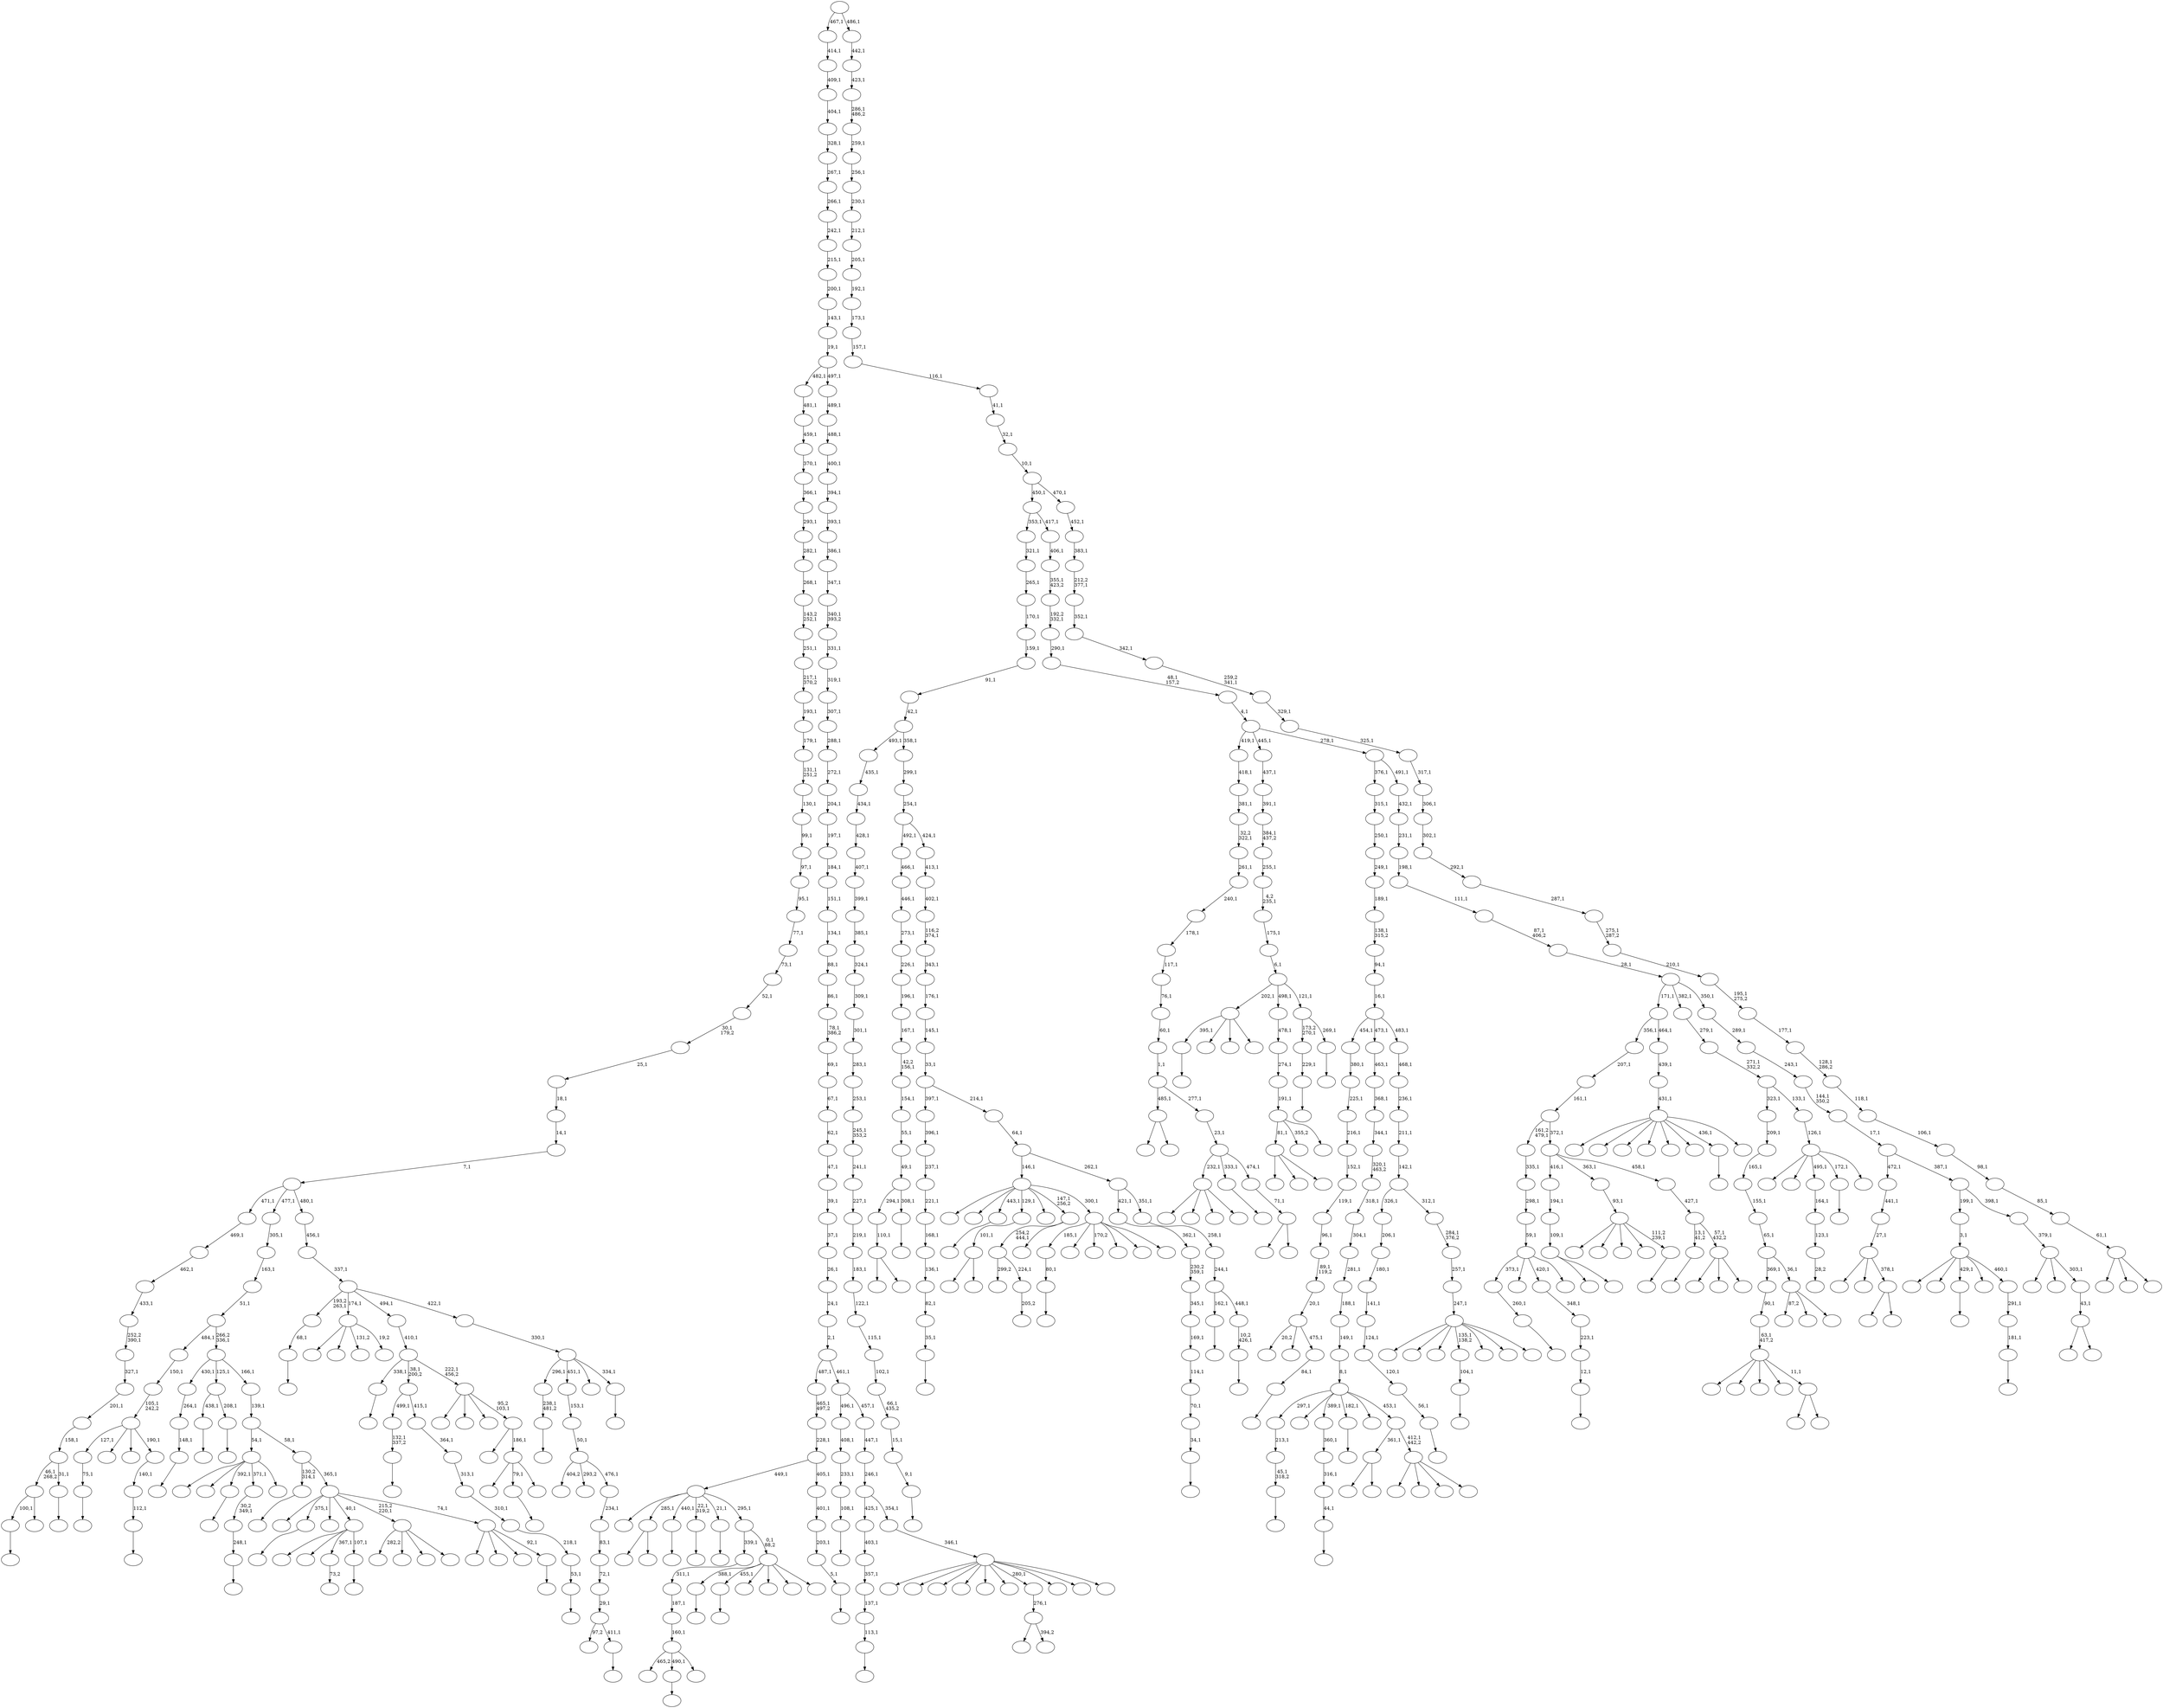 digraph T {
	700 [label=""]
	699 [label=""]
	698 [label=""]
	697 [label=""]
	696 [label=""]
	695 [label=""]
	694 [label=""]
	693 [label=""]
	692 [label=""]
	691 [label=""]
	690 [label=""]
	689 [label=""]
	688 [label=""]
	687 [label=""]
	686 [label=""]
	685 [label=""]
	684 [label=""]
	683 [label=""]
	682 [label=""]
	681 [label=""]
	680 [label=""]
	679 [label=""]
	678 [label=""]
	677 [label=""]
	676 [label=""]
	675 [label=""]
	674 [label=""]
	673 [label=""]
	672 [label=""]
	671 [label=""]
	670 [label=""]
	669 [label=""]
	668 [label=""]
	667 [label=""]
	666 [label=""]
	665 [label=""]
	664 [label=""]
	663 [label=""]
	662 [label=""]
	661 [label=""]
	660 [label=""]
	659 [label=""]
	658 [label=""]
	657 [label=""]
	656 [label=""]
	655 [label=""]
	654 [label=""]
	653 [label=""]
	652 [label=""]
	651 [label=""]
	650 [label=""]
	649 [label=""]
	648 [label=""]
	647 [label=""]
	646 [label=""]
	645 [label=""]
	644 [label=""]
	643 [label=""]
	642 [label=""]
	641 [label=""]
	640 [label=""]
	639 [label=""]
	638 [label=""]
	637 [label=""]
	636 [label=""]
	635 [label=""]
	634 [label=""]
	633 [label=""]
	632 [label=""]
	631 [label=""]
	630 [label=""]
	629 [label=""]
	628 [label=""]
	627 [label=""]
	626 [label=""]
	625 [label=""]
	624 [label=""]
	623 [label=""]
	622 [label=""]
	621 [label=""]
	620 [label=""]
	619 [label=""]
	618 [label=""]
	617 [label=""]
	616 [label=""]
	615 [label=""]
	614 [label=""]
	613 [label=""]
	612 [label=""]
	611 [label=""]
	610 [label=""]
	609 [label=""]
	608 [label=""]
	607 [label=""]
	606 [label=""]
	605 [label=""]
	604 [label=""]
	603 [label=""]
	602 [label=""]
	601 [label=""]
	600 [label=""]
	599 [label=""]
	598 [label=""]
	597 [label=""]
	596 [label=""]
	595 [label=""]
	594 [label=""]
	593 [label=""]
	592 [label=""]
	591 [label=""]
	590 [label=""]
	589 [label=""]
	588 [label=""]
	587 [label=""]
	586 [label=""]
	585 [label=""]
	584 [label=""]
	583 [label=""]
	582 [label=""]
	581 [label=""]
	580 [label=""]
	579 [label=""]
	578 [label=""]
	577 [label=""]
	576 [label=""]
	575 [label=""]
	574 [label=""]
	573 [label=""]
	572 [label=""]
	571 [label=""]
	570 [label=""]
	569 [label=""]
	568 [label=""]
	567 [label=""]
	566 [label=""]
	565 [label=""]
	564 [label=""]
	563 [label=""]
	562 [label=""]
	561 [label=""]
	560 [label=""]
	559 [label=""]
	558 [label=""]
	557 [label=""]
	556 [label=""]
	555 [label=""]
	554 [label=""]
	553 [label=""]
	552 [label=""]
	551 [label=""]
	550 [label=""]
	549 [label=""]
	548 [label=""]
	547 [label=""]
	546 [label=""]
	545 [label=""]
	544 [label=""]
	543 [label=""]
	542 [label=""]
	541 [label=""]
	540 [label=""]
	539 [label=""]
	538 [label=""]
	537 [label=""]
	536 [label=""]
	535 [label=""]
	534 [label=""]
	533 [label=""]
	532 [label=""]
	531 [label=""]
	530 [label=""]
	529 [label=""]
	528 [label=""]
	527 [label=""]
	526 [label=""]
	525 [label=""]
	524 [label=""]
	523 [label=""]
	522 [label=""]
	521 [label=""]
	520 [label=""]
	519 [label=""]
	518 [label=""]
	517 [label=""]
	516 [label=""]
	515 [label=""]
	514 [label=""]
	513 [label=""]
	512 [label=""]
	511 [label=""]
	510 [label=""]
	509 [label=""]
	508 [label=""]
	507 [label=""]
	506 [label=""]
	505 [label=""]
	504 [label=""]
	503 [label=""]
	502 [label=""]
	501 [label=""]
	500 [label=""]
	499 [label=""]
	498 [label=""]
	497 [label=""]
	496 [label=""]
	495 [label=""]
	494 [label=""]
	493 [label=""]
	492 [label=""]
	491 [label=""]
	490 [label=""]
	489 [label=""]
	488 [label=""]
	487 [label=""]
	486 [label=""]
	485 [label=""]
	484 [label=""]
	483 [label=""]
	482 [label=""]
	481 [label=""]
	480 [label=""]
	479 [label=""]
	478 [label=""]
	477 [label=""]
	476 [label=""]
	475 [label=""]
	474 [label=""]
	473 [label=""]
	472 [label=""]
	471 [label=""]
	470 [label=""]
	469 [label=""]
	468 [label=""]
	467 [label=""]
	466 [label=""]
	465 [label=""]
	464 [label=""]
	463 [label=""]
	462 [label=""]
	461 [label=""]
	460 [label=""]
	459 [label=""]
	458 [label=""]
	457 [label=""]
	456 [label=""]
	455 [label=""]
	454 [label=""]
	453 [label=""]
	452 [label=""]
	451 [label=""]
	450 [label=""]
	449 [label=""]
	448 [label=""]
	447 [label=""]
	446 [label=""]
	445 [label=""]
	444 [label=""]
	443 [label=""]
	442 [label=""]
	441 [label=""]
	440 [label=""]
	439 [label=""]
	438 [label=""]
	437 [label=""]
	436 [label=""]
	435 [label=""]
	434 [label=""]
	433 [label=""]
	432 [label=""]
	431 [label=""]
	430 [label=""]
	429 [label=""]
	428 [label=""]
	427 [label=""]
	426 [label=""]
	425 [label=""]
	424 [label=""]
	423 [label=""]
	422 [label=""]
	421 [label=""]
	420 [label=""]
	419 [label=""]
	418 [label=""]
	417 [label=""]
	416 [label=""]
	415 [label=""]
	414 [label=""]
	413 [label=""]
	412 [label=""]
	411 [label=""]
	410 [label=""]
	409 [label=""]
	408 [label=""]
	407 [label=""]
	406 [label=""]
	405 [label=""]
	404 [label=""]
	403 [label=""]
	402 [label=""]
	401 [label=""]
	400 [label=""]
	399 [label=""]
	398 [label=""]
	397 [label=""]
	396 [label=""]
	395 [label=""]
	394 [label=""]
	393 [label=""]
	392 [label=""]
	391 [label=""]
	390 [label=""]
	389 [label=""]
	388 [label=""]
	387 [label=""]
	386 [label=""]
	385 [label=""]
	384 [label=""]
	383 [label=""]
	382 [label=""]
	381 [label=""]
	380 [label=""]
	379 [label=""]
	378 [label=""]
	377 [label=""]
	376 [label=""]
	375 [label=""]
	374 [label=""]
	373 [label=""]
	372 [label=""]
	371 [label=""]
	370 [label=""]
	369 [label=""]
	368 [label=""]
	367 [label=""]
	366 [label=""]
	365 [label=""]
	364 [label=""]
	363 [label=""]
	362 [label=""]
	361 [label=""]
	360 [label=""]
	359 [label=""]
	358 [label=""]
	357 [label=""]
	356 [label=""]
	355 [label=""]
	354 [label=""]
	353 [label=""]
	352 [label=""]
	351 [label=""]
	350 [label=""]
	349 [label=""]
	348 [label=""]
	347 [label=""]
	346 [label=""]
	345 [label=""]
	344 [label=""]
	343 [label=""]
	342 [label=""]
	341 [label=""]
	340 [label=""]
	339 [label=""]
	338 [label=""]
	337 [label=""]
	336 [label=""]
	335 [label=""]
	334 [label=""]
	333 [label=""]
	332 [label=""]
	331 [label=""]
	330 [label=""]
	329 [label=""]
	328 [label=""]
	327 [label=""]
	326 [label=""]
	325 [label=""]
	324 [label=""]
	323 [label=""]
	322 [label=""]
	321 [label=""]
	320 [label=""]
	319 [label=""]
	318 [label=""]
	317 [label=""]
	316 [label=""]
	315 [label=""]
	314 [label=""]
	313 [label=""]
	312 [label=""]
	311 [label=""]
	310 [label=""]
	309 [label=""]
	308 [label=""]
	307 [label=""]
	306 [label=""]
	305 [label=""]
	304 [label=""]
	303 [label=""]
	302 [label=""]
	301 [label=""]
	300 [label=""]
	299 [label=""]
	298 [label=""]
	297 [label=""]
	296 [label=""]
	295 [label=""]
	294 [label=""]
	293 [label=""]
	292 [label=""]
	291 [label=""]
	290 [label=""]
	289 [label=""]
	288 [label=""]
	287 [label=""]
	286 [label=""]
	285 [label=""]
	284 [label=""]
	283 [label=""]
	282 [label=""]
	281 [label=""]
	280 [label=""]
	279 [label=""]
	278 [label=""]
	277 [label=""]
	276 [label=""]
	275 [label=""]
	274 [label=""]
	273 [label=""]
	272 [label=""]
	271 [label=""]
	270 [label=""]
	269 [label=""]
	268 [label=""]
	267 [label=""]
	266 [label=""]
	265 [label=""]
	264 [label=""]
	263 [label=""]
	262 [label=""]
	261 [label=""]
	260 [label=""]
	259 [label=""]
	258 [label=""]
	257 [label=""]
	256 [label=""]
	255 [label=""]
	254 [label=""]
	253 [label=""]
	252 [label=""]
	251 [label=""]
	250 [label=""]
	249 [label=""]
	248 [label=""]
	247 [label=""]
	246 [label=""]
	245 [label=""]
	244 [label=""]
	243 [label=""]
	242 [label=""]
	241 [label=""]
	240 [label=""]
	239 [label=""]
	238 [label=""]
	237 [label=""]
	236 [label=""]
	235 [label=""]
	234 [label=""]
	233 [label=""]
	232 [label=""]
	231 [label=""]
	230 [label=""]
	229 [label=""]
	228 [label=""]
	227 [label=""]
	226 [label=""]
	225 [label=""]
	224 [label=""]
	223 [label=""]
	222 [label=""]
	221 [label=""]
	220 [label=""]
	219 [label=""]
	218 [label=""]
	217 [label=""]
	216 [label=""]
	215 [label=""]
	214 [label=""]
	213 [label=""]
	212 [label=""]
	211 [label=""]
	210 [label=""]
	209 [label=""]
	208 [label=""]
	207 [label=""]
	206 [label=""]
	205 [label=""]
	204 [label=""]
	203 [label=""]
	202 [label=""]
	201 [label=""]
	200 [label=""]
	199 [label=""]
	198 [label=""]
	197 [label=""]
	196 [label=""]
	195 [label=""]
	194 [label=""]
	193 [label=""]
	192 [label=""]
	191 [label=""]
	190 [label=""]
	189 [label=""]
	188 [label=""]
	187 [label=""]
	186 [label=""]
	185 [label=""]
	184 [label=""]
	183 [label=""]
	182 [label=""]
	181 [label=""]
	180 [label=""]
	179 [label=""]
	178 [label=""]
	177 [label=""]
	176 [label=""]
	175 [label=""]
	174 [label=""]
	173 [label=""]
	172 [label=""]
	171 [label=""]
	170 [label=""]
	169 [label=""]
	168 [label=""]
	167 [label=""]
	166 [label=""]
	165 [label=""]
	164 [label=""]
	163 [label=""]
	162 [label=""]
	161 [label=""]
	160 [label=""]
	159 [label=""]
	158 [label=""]
	157 [label=""]
	156 [label=""]
	155 [label=""]
	154 [label=""]
	153 [label=""]
	152 [label=""]
	151 [label=""]
	150 [label=""]
	149 [label=""]
	148 [label=""]
	147 [label=""]
	146 [label=""]
	145 [label=""]
	144 [label=""]
	143 [label=""]
	142 [label=""]
	141 [label=""]
	140 [label=""]
	139 [label=""]
	138 [label=""]
	137 [label=""]
	136 [label=""]
	135 [label=""]
	134 [label=""]
	133 [label=""]
	132 [label=""]
	131 [label=""]
	130 [label=""]
	129 [label=""]
	128 [label=""]
	127 [label=""]
	126 [label=""]
	125 [label=""]
	124 [label=""]
	123 [label=""]
	122 [label=""]
	121 [label=""]
	120 [label=""]
	119 [label=""]
	118 [label=""]
	117 [label=""]
	116 [label=""]
	115 [label=""]
	114 [label=""]
	113 [label=""]
	112 [label=""]
	111 [label=""]
	110 [label=""]
	109 [label=""]
	108 [label=""]
	107 [label=""]
	106 [label=""]
	105 [label=""]
	104 [label=""]
	103 [label=""]
	102 [label=""]
	101 [label=""]
	100 [label=""]
	99 [label=""]
	98 [label=""]
	97 [label=""]
	96 [label=""]
	95 [label=""]
	94 [label=""]
	93 [label=""]
	92 [label=""]
	91 [label=""]
	90 [label=""]
	89 [label=""]
	88 [label=""]
	87 [label=""]
	86 [label=""]
	85 [label=""]
	84 [label=""]
	83 [label=""]
	82 [label=""]
	81 [label=""]
	80 [label=""]
	79 [label=""]
	78 [label=""]
	77 [label=""]
	76 [label=""]
	75 [label=""]
	74 [label=""]
	73 [label=""]
	72 [label=""]
	71 [label=""]
	70 [label=""]
	69 [label=""]
	68 [label=""]
	67 [label=""]
	66 [label=""]
	65 [label=""]
	64 [label=""]
	63 [label=""]
	62 [label=""]
	61 [label=""]
	60 [label=""]
	59 [label=""]
	58 [label=""]
	57 [label=""]
	56 [label=""]
	55 [label=""]
	54 [label=""]
	53 [label=""]
	52 [label=""]
	51 [label=""]
	50 [label=""]
	49 [label=""]
	48 [label=""]
	47 [label=""]
	46 [label=""]
	45 [label=""]
	44 [label=""]
	43 [label=""]
	42 [label=""]
	41 [label=""]
	40 [label=""]
	39 [label=""]
	38 [label=""]
	37 [label=""]
	36 [label=""]
	35 [label=""]
	34 [label=""]
	33 [label=""]
	32 [label=""]
	31 [label=""]
	30 [label=""]
	29 [label=""]
	28 [label=""]
	27 [label=""]
	26 [label=""]
	25 [label=""]
	24 [label=""]
	23 [label=""]
	22 [label=""]
	21 [label=""]
	20 [label=""]
	19 [label=""]
	18 [label=""]
	17 [label=""]
	16 [label=""]
	15 [label=""]
	14 [label=""]
	13 [label=""]
	12 [label=""]
	11 [label=""]
	10 [label=""]
	9 [label=""]
	8 [label=""]
	7 [label=""]
	6 [label=""]
	5 [label=""]
	4 [label=""]
	3 [label=""]
	2 [label=""]
	1 [label=""]
	0 [label=""]
	699 -> 700 [label=""]
	698 -> 699 [label="238,1\n481,2"]
	694 -> 695 [label=""]
	691 -> 692 [label=""]
	684 -> 685 [label=""]
	682 -> 683 [label=""]
	681 -> 682 [label="56,1"]
	680 -> 681 [label="120,1"]
	679 -> 680 [label="124,1"]
	678 -> 679 [label="141,1"]
	677 -> 678 [label="180,1"]
	676 -> 677 [label="206,1"]
	674 -> 675 [label=""]
	673 -> 674 [label="75,1"]
	662 -> 663 [label=""]
	659 -> 660 [label=""]
	658 -> 659 [label="35,1"]
	657 -> 658 [label="82,1"]
	656 -> 657 [label="136,1"]
	655 -> 656 [label="168,1"]
	654 -> 655 [label="221,1"]
	653 -> 654 [label="237,1"]
	652 -> 653 [label="396,1"]
	650 -> 651 [label=""]
	649 -> 650 [label="80,1"]
	642 -> 643 [label=""]
	629 -> 630 [label=""]
	628 -> 629 [label="45,1\n318,2"]
	627 -> 628 [label="213,1"]
	619 -> 620 [label=""]
	615 -> 616 [label=""]
	612 -> 613 [label=""]
	611 -> 612 [label="132,1\n337,2"]
	601 -> 602 [label=""]
	599 -> 600 [label=""]
	596 -> 597 [label=""]
	595 -> 596 [label="9,1"]
	594 -> 595 [label="15,1"]
	593 -> 594 [label="66,1\n435,2"]
	592 -> 593 [label="102,1"]
	591 -> 592 [label="115,1"]
	590 -> 591 [label="122,1"]
	589 -> 590 [label="183,1"]
	588 -> 589 [label="219,1"]
	587 -> 588 [label="227,1"]
	586 -> 587 [label="241,1"]
	585 -> 586 [label="245,1\n353,2"]
	584 -> 585 [label="253,1"]
	583 -> 584 [label="283,1"]
	582 -> 583 [label="301,1"]
	581 -> 582 [label="309,1"]
	580 -> 581 [label="324,1"]
	579 -> 580 [label="385,1"]
	578 -> 579 [label="399,1"]
	577 -> 578 [label="407,1"]
	576 -> 577 [label="428,1"]
	575 -> 576 [label="434,1"]
	574 -> 575 [label="435,1"]
	572 -> 573 [label=""]
	569 -> 570 [label=""]
	568 -> 569 [label="104,1"]
	565 -> 566 [label=""]
	564 -> 565 [label="229,1"]
	562 -> 646 [label=""]
	562 -> 563 [label=""]
	560 -> 561 [label=""]
	557 -> 558 [label=""]
	556 -> 557 [label="34,1"]
	555 -> 556 [label="70,1"]
	554 -> 555 [label="114,1"]
	553 -> 554 [label="169,1"]
	552 -> 553 [label="345,1"]
	551 -> 552 [label="230,2\n359,1"]
	550 -> 551 [label="362,1"]
	548 -> 549 [label=""]
	547 -> 548 [label="260,1"]
	545 -> 664 [label=""]
	545 -> 623 [label=""]
	545 -> 546 [label=""]
	543 -> 544 [label=""]
	542 -> 543 [label="108,1"]
	541 -> 542 [label="233,1"]
	540 -> 541 [label="408,1"]
	537 -> 637 [label=""]
	537 -> 538 [label=""]
	536 -> 537 [label="101,1"]
	533 -> 534 [label=""]
	529 -> 696 [label=""]
	529 -> 530 [label=""]
	528 -> 529 [label="110,1"]
	526 -> 527 [label="73,2"]
	524 -> 525 [label=""]
	523 -> 524 [label="112,1"]
	522 -> 523 [label="140,1"]
	521 -> 673 [label="127,1"]
	521 -> 648 [label=""]
	521 -> 604 [label=""]
	521 -> 522 [label="190,1"]
	520 -> 521 [label="105,1\n242,2"]
	519 -> 520 [label="150,1"]
	517 -> 518 [label=""]
	511 -> 512 [label=""]
	510 -> 511 [label="68,1"]
	508 -> 509 [label="205,2"]
	507 -> 626 [label="299,2"]
	507 -> 508 [label="224,1"]
	505 -> 506 [label=""]
	504 -> 528 [label="294,1"]
	504 -> 505 [label="308,1"]
	503 -> 504 [label="49,1"]
	502 -> 503 [label="55,1"]
	501 -> 502 [label="154,1"]
	500 -> 501 [label="42,2\n156,1"]
	499 -> 500 [label="167,1"]
	498 -> 499 [label="196,1"]
	497 -> 498 [label="226,1"]
	496 -> 497 [label="273,1"]
	495 -> 496 [label="446,1"]
	494 -> 495 [label="466,1"]
	492 -> 493 [label=""]
	487 -> 684 [label="395,1"]
	487 -> 661 [label=""]
	487 -> 607 [label=""]
	487 -> 488 [label=""]
	484 -> 485 [label=""]
	480 -> 516 [label=""]
	480 -> 481 [label=""]
	479 -> 480 [label="109,1"]
	478 -> 479 [label="194,1"]
	470 -> 471 [label=""]
	469 -> 470 [label="53,1"]
	468 -> 469 [label="218,1"]
	467 -> 468 [label="310,1"]
	466 -> 467 [label="313,1"]
	465 -> 466 [label="364,1"]
	464 -> 611 [label="499,1"]
	464 -> 465 [label="415,1"]
	461 -> 462 [label="28,2"]
	460 -> 461 [label="123,1"]
	459 -> 460 [label="164,1"]
	457 -> 458 [label=""]
	450 -> 451 [label=""]
	449 -> 450 [label="44,1"]
	448 -> 449 [label="316,1"]
	447 -> 448 [label="360,1"]
	445 -> 446 [label=""]
	443 -> 444 [label=""]
	442 -> 443 [label="84,1"]
	441 -> 515 [label="20,2"]
	441 -> 513 [label=""]
	441 -> 442 [label="475,1"]
	440 -> 441 [label="20,1"]
	439 -> 440 [label="89,1\n119,2"]
	438 -> 439 [label="96,1"]
	437 -> 438 [label="119,1"]
	436 -> 437 [label="152,1"]
	435 -> 436 [label="216,1"]
	434 -> 435 [label="225,1"]
	433 -> 434 [label="380,1"]
	431 -> 432 [label=""]
	429 -> 430 [label=""]
	428 -> 429 [label="248,1"]
	427 -> 428 [label="30,2\n349,1"]
	425 -> 618 [label=""]
	425 -> 531 [label=""]
	425 -> 472 [label=""]
	425 -> 426 [label=""]
	420 -> 609 [label=""]
	420 -> 421 [label=""]
	419 -> 690 [label=""]
	419 -> 640 [label=""]
	419 -> 633 [label=""]
	419 -> 598 [label=""]
	419 -> 420 [label="11,1"]
	418 -> 419 [label="63,1\n417,2"]
	417 -> 418 [label="90,1"]
	415 -> 416 [label=""]
	414 -> 415 [label="113,1"]
	413 -> 414 [label="137,1"]
	412 -> 413 [label="357,1"]
	411 -> 412 [label="403,1"]
	405 -> 507 [label="254,2\n444,1"]
	405 -> 406 [label=""]
	403 -> 691 [label="100,1"]
	403 -> 404 [label=""]
	400 -> 401 [label=""]
	399 -> 645 [label=""]
	399 -> 567 [label=""]
	399 -> 526 [label="367,1"]
	399 -> 400 [label="107,1"]
	397 -> 398 [label=""]
	395 -> 687 [label=""]
	395 -> 396 [label=""]
	394 -> 689 [label=""]
	394 -> 473 [label=""]
	394 -> 395 [label="378,1"]
	393 -> 394 [label="27,1"]
	392 -> 393 [label="441,1"]
	390 -> 391 [label=""]
	389 -> 390 [label="148,1"]
	388 -> 389 [label="264,1"]
	384 -> 385 [label=""]
	383 -> 384 [label="181,1"]
	382 -> 383 [label="291,1"]
	381 -> 672 [label=""]
	381 -> 668 [label=""]
	381 -> 615 [label="429,1"]
	381 -> 475 [label=""]
	381 -> 382 [label="460,1"]
	380 -> 381 [label="3,1"]
	377 -> 378 [label=""]
	376 -> 403 [label="46,1\n268,2"]
	376 -> 377 [label="31,1"]
	375 -> 376 [label="158,1"]
	374 -> 375 [label="201,1"]
	373 -> 374 [label="327,1"]
	372 -> 373 [label="252,2\n390,1"]
	371 -> 372 [label="433,1"]
	370 -> 371 [label="462,1"]
	369 -> 370 [label="469,1"]
	367 -> 532 [label=""]
	367 -> 368 [label=""]
	364 -> 614 [label="87,2"]
	364 -> 559 [label=""]
	364 -> 365 [label=""]
	363 -> 417 [label="369,1"]
	363 -> 364 [label="36,1"]
	362 -> 363 [label="65,1"]
	361 -> 362 [label="155,1"]
	360 -> 361 [label="165,1"]
	359 -> 360 [label="209,1"]
	357 -> 634 [label=""]
	357 -> 610 [label=""]
	357 -> 533 [label="392,1"]
	357 -> 427 [label="371,1"]
	357 -> 358 [label=""]
	355 -> 356 [label=""]
	354 -> 355 [label="12,1"]
	353 -> 354 [label="223,1"]
	352 -> 353 [label="348,1"]
	346 -> 347 [label=""]
	345 -> 694 [label="438,1"]
	345 -> 346 [label="208,1"]
	343 -> 622 [label=""]
	343 -> 605 [label=""]
	343 -> 571 [label="131,2"]
	343 -> 344 [label="19,2"]
	340 -> 539 [label=""]
	340 -> 341 [label=""]
	337 -> 636 [label="465,2"]
	337 -> 457 [label="490,1"]
	337 -> 338 [label=""]
	336 -> 337 [label="160,1"]
	335 -> 336 [label="187,1"]
	334 -> 335 [label="311,1"]
	332 -> 454 [label=""]
	332 -> 333 [label="394,2"]
	331 -> 332 [label="276,1"]
	327 -> 671 [label="282,2"]
	327 -> 486 [label=""]
	327 -> 482 [label=""]
	327 -> 328 [label=""]
	325 -> 326 [label=""]
	324 -> 624 [label=""]
	324 -> 490 [label=""]
	324 -> 410 [label=""]
	324 -> 350 [label=""]
	324 -> 325 [label="111,2\n239,1"]
	323 -> 324 [label="93,1"]
	321 -> 697 [label=""]
	321 -> 514 [label=""]
	321 -> 452 [label=""]
	321 -> 322 [label=""]
	320 -> 367 [label="361,1"]
	320 -> 321 [label="412,1\n442,2"]
	319 -> 627 [label="297,1"]
	319 -> 608 [label=""]
	319 -> 447 [label="389,1"]
	319 -> 445 [label="182,1"]
	319 -> 379 [label=""]
	319 -> 320 [label="453,1"]
	318 -> 319 [label="8,1"]
	317 -> 318 [label="149,1"]
	316 -> 317 [label="188,1"]
	315 -> 316 [label="281,1"]
	314 -> 315 [label="304,1"]
	313 -> 314 [label="318,1"]
	312 -> 313 [label="320,1\n463,2"]
	311 -> 312 [label="344,1"]
	310 -> 311 [label="368,1"]
	309 -> 310 [label="463,1"]
	307 -> 308 [label=""]
	305 -> 306 [label=""]
	304 -> 667 [label=""]
	304 -> 647 [label=""]
	304 -> 603 [label=""]
	304 -> 305 [label="92,1"]
	303 -> 632 [label=""]
	303 -> 560 [label="375,1"]
	303 -> 483 [label=""]
	303 -> 399 [label="40,1"]
	303 -> 327 [label="215,2\n220,1"]
	303 -> 304 [label="74,1"]
	302 -> 517 [label="130,2\n314,1"]
	302 -> 303 [label="365,1"]
	301 -> 357 [label="54,1"]
	301 -> 302 [label="58,1"]
	300 -> 301 [label="139,1"]
	299 -> 388 [label="430,1"]
	299 -> 345 [label="125,1"]
	299 -> 300 [label="166,1"]
	298 -> 519 [label="484,1"]
	298 -> 299 [label="266,2\n336,1"]
	297 -> 298 [label="51,1"]
	296 -> 297 [label="163,1"]
	295 -> 296 [label="305,1"]
	293 -> 547 [label="373,1"]
	293 -> 408 [label=""]
	293 -> 352 [label="420,1"]
	293 -> 294 [label=""]
	292 -> 293 [label="59,1"]
	291 -> 292 [label="298,1"]
	290 -> 291 [label="335,1"]
	288 -> 289 [label=""]
	286 -> 287 [label=""]
	284 -> 688 [label=""]
	284 -> 670 [label=""]
	284 -> 621 [label=""]
	284 -> 568 [label="135,1\n138,2"]
	284 -> 455 [label=""]
	284 -> 330 [label=""]
	284 -> 285 [label=""]
	283 -> 284 [label="247,1"]
	282 -> 283 [label="257,1"]
	281 -> 282 [label="284,1\n376,2"]
	280 -> 676 [label="326,1"]
	280 -> 281 [label="312,1"]
	279 -> 280 [label="142,1"]
	278 -> 279 [label="211,1"]
	277 -> 278 [label="236,1"]
	276 -> 277 [label="468,1"]
	275 -> 433 [label="454,1"]
	275 -> 309 [label="473,1"]
	275 -> 276 [label="483,1"]
	274 -> 275 [label="16,1"]
	273 -> 274 [label="94,1"]
	272 -> 273 [label="138,1\n315,2"]
	271 -> 272 [label="189,1"]
	270 -> 271 [label="249,1"]
	269 -> 270 [label="250,1"]
	268 -> 269 [label="315,1"]
	265 -> 642 [label="388,1"]
	265 -> 619 [label="455,1"]
	265 -> 476 [label=""]
	265 -> 409 [label=""]
	265 -> 351 [label=""]
	265 -> 266 [label=""]
	264 -> 334 [label="339,1"]
	264 -> 265 [label="0,1\n88,2"]
	263 -> 638 [label=""]
	263 -> 562 [label="285,1"]
	263 -> 492 [label="440,1"]
	263 -> 484 [label="22,1\n319,2"]
	263 -> 431 [label="21,1"]
	263 -> 264 [label="295,1"]
	260 -> 606 [label=""]
	260 -> 342 [label=""]
	260 -> 261 [label=""]
	259 -> 601 [label="13,1\n41,2"]
	259 -> 260 [label="57,1\n432,2"]
	258 -> 259 [label="427,1"]
	257 -> 478 [label="416,1"]
	257 -> 323 [label="363,1"]
	257 -> 258 [label="458,1"]
	256 -> 290 [label="161,2\n479,1"]
	256 -> 257 [label="372,1"]
	255 -> 256 [label="161,1"]
	254 -> 255 [label="207,1"]
	252 -> 545 [label="81,1"]
	252 -> 491 [label="355,2"]
	252 -> 253 [label=""]
	251 -> 252 [label="191,1"]
	250 -> 251 [label="274,1"]
	249 -> 250 [label="478,1"]
	247 -> 649 [label="185,1"]
	247 -> 489 [label=""]
	247 -> 463 [label="170,2"]
	247 -> 407 [label=""]
	247 -> 339 [label=""]
	247 -> 248 [label=""]
	246 -> 665 [label=""]
	246 -> 639 [label=""]
	246 -> 599 [label="443,1"]
	246 -> 536 [label="129,1"]
	246 -> 535 [label=""]
	246 -> 405 [label="147,1\n256,2"]
	246 -> 247 [label="300,1"]
	241 -> 242 [label=""]
	240 -> 686 [label="97,2"]
	240 -> 241 [label="411,1"]
	239 -> 240 [label="29,1"]
	238 -> 239 [label="72,1"]
	237 -> 238 [label="83,1"]
	236 -> 237 [label="234,1"]
	235 -> 617 [label="404,2"]
	235 -> 243 [label="293,2"]
	235 -> 236 [label="476,1"]
	234 -> 235 [label="50,1"]
	233 -> 234 [label="153,1"]
	231 -> 631 [label=""]
	231 -> 307 [label="79,1"]
	231 -> 232 [label=""]
	230 -> 262 [label=""]
	230 -> 231 [label="186,1"]
	229 -> 693 [label=""]
	229 -> 267 [label=""]
	229 -> 244 [label=""]
	229 -> 230 [label="95,2\n103,1"]
	228 -> 662 [label="338,1"]
	228 -> 464 [label="38,1\n200,2"]
	228 -> 229 [label="222,1\n456,2"]
	227 -> 228 [label="410,1"]
	225 -> 349 [label=""]
	225 -> 226 [label=""]
	224 -> 225 [label="71,1"]
	223 -> 425 [label="232,1"]
	223 -> 397 [label="333,1"]
	223 -> 224 [label="474,1"]
	222 -> 223 [label="23,1"]
	221 -> 340 [label="485,1"]
	221 -> 222 [label="277,1"]
	220 -> 221 [label="1,1"]
	219 -> 220 [label="60,1"]
	218 -> 219 [label="76,1"]
	217 -> 218 [label="117,1"]
	216 -> 217 [label="178,1"]
	215 -> 216 [label="240,1"]
	214 -> 215 [label="261,1"]
	213 -> 214 [label="32,2\n322,1"]
	212 -> 213 [label="381,1"]
	211 -> 212 [label="418,1"]
	209 -> 477 [label=""]
	209 -> 474 [label=""]
	209 -> 423 [label=""]
	209 -> 402 [label=""]
	209 -> 386 [label=""]
	209 -> 366 [label=""]
	209 -> 288 [label="436,1"]
	209 -> 210 [label=""]
	208 -> 209 [label="431,1"]
	207 -> 208 [label="439,1"]
	206 -> 254 [label="356,1"]
	206 -> 207 [label="464,1"]
	203 -> 204 [label=""]
	202 -> 698 [label="296,1"]
	202 -> 233 [label="451,1"]
	202 -> 205 [label=""]
	202 -> 203 [label="334,1"]
	201 -> 202 [label="330,1"]
	200 -> 510 [label="193,2\n263,1"]
	200 -> 343 [label="174,1"]
	200 -> 227 [label="494,1"]
	200 -> 201 [label="422,1"]
	199 -> 200 [label="337,1"]
	198 -> 199 [label="456,1"]
	197 -> 369 [label="471,1"]
	197 -> 295 [label="477,1"]
	197 -> 198 [label="480,1"]
	196 -> 197 [label="7,1"]
	195 -> 196 [label="14,1"]
	194 -> 195 [label="18,1"]
	193 -> 194 [label="25,1"]
	192 -> 193 [label="30,1\n179,2"]
	191 -> 192 [label="52,1"]
	190 -> 191 [label="73,1"]
	189 -> 190 [label="77,1"]
	188 -> 189 [label="95,1"]
	187 -> 188 [label="97,1"]
	186 -> 187 [label="99,1"]
	185 -> 186 [label="130,1"]
	184 -> 185 [label="131,1\n251,2"]
	183 -> 184 [label="179,1"]
	182 -> 183 [label="193,1"]
	181 -> 182 [label="217,1\n370,2"]
	180 -> 181 [label="251,1"]
	179 -> 180 [label="143,2\n252,1"]
	178 -> 179 [label="268,1"]
	177 -> 178 [label="282,1"]
	176 -> 177 [label="293,1"]
	175 -> 176 [label="366,1"]
	174 -> 175 [label="370,1"]
	173 -> 174 [label="459,1"]
	172 -> 173 [label="481,1"]
	170 -> 171 [label=""]
	169 -> 170 [label="5,1"]
	168 -> 169 [label="203,1"]
	167 -> 168 [label="401,1"]
	166 -> 263 [label="449,1"]
	166 -> 167 [label="405,1"]
	165 -> 166 [label="228,1"]
	164 -> 165 [label="465,1\n497,2"]
	161 -> 162 [label=""]
	160 -> 564 [label="173,2\n270,1"]
	160 -> 161 [label="269,1"]
	159 -> 487 [label="202,1"]
	159 -> 249 [label="498,1"]
	159 -> 160 [label="121,1"]
	158 -> 159 [label="6,1"]
	157 -> 158 [label="175,1"]
	156 -> 157 [label="4,2\n235,1"]
	155 -> 156 [label="255,1"]
	154 -> 155 [label="384,1\n437,2"]
	153 -> 154 [label="391,1"]
	152 -> 153 [label="437,1"]
	150 -> 669 [label=""]
	150 -> 625 [label=""]
	150 -> 459 [label="495,1"]
	150 -> 286 [label="172,1"]
	150 -> 151 [label=""]
	149 -> 150 [label="126,1"]
	148 -> 359 [label="323,1"]
	148 -> 149 [label="133,1"]
	147 -> 148 [label="271,1\n332,2"]
	146 -> 147 [label="279,1"]
	144 -> 666 [label=""]
	144 -> 644 [label=""]
	144 -> 641 [label=""]
	144 -> 424 [label=""]
	144 -> 422 [label=""]
	144 -> 387 [label=""]
	144 -> 331 [label="280,1"]
	144 -> 245 [label=""]
	144 -> 163 [label=""]
	144 -> 145 [label=""]
	143 -> 144 [label="346,1"]
	142 -> 411 [label="425,1"]
	142 -> 143 [label="354,1"]
	141 -> 142 [label="246,1"]
	140 -> 141 [label="447,1"]
	139 -> 540 [label="496,1"]
	139 -> 140 [label="457,1"]
	138 -> 164 [label="487,1"]
	138 -> 139 [label="461,1"]
	137 -> 138 [label="2,1"]
	136 -> 137 [label="24,1"]
	135 -> 136 [label="26,1"]
	134 -> 135 [label="37,1"]
	133 -> 134 [label="39,1"]
	132 -> 133 [label="47,1"]
	131 -> 132 [label="62,1"]
	130 -> 131 [label="67,1"]
	129 -> 130 [label="69,1"]
	128 -> 129 [label="78,1\n386,2"]
	127 -> 128 [label="86,1"]
	126 -> 127 [label="88,1"]
	125 -> 126 [label="134,1"]
	124 -> 125 [label="151,1"]
	123 -> 124 [label="184,1"]
	122 -> 123 [label="197,1"]
	121 -> 122 [label="204,1"]
	120 -> 121 [label="272,1"]
	119 -> 120 [label="288,1"]
	118 -> 119 [label="307,1"]
	117 -> 118 [label="319,1"]
	116 -> 117 [label="331,1"]
	115 -> 116 [label="340,1\n393,2"]
	114 -> 115 [label="347,1"]
	113 -> 114 [label="386,1"]
	112 -> 113 [label="393,1"]
	111 -> 112 [label="394,1"]
	110 -> 111 [label="400,1"]
	109 -> 110 [label="488,1"]
	108 -> 109 [label="489,1"]
	107 -> 172 [label="482,1"]
	107 -> 108 [label="497,1"]
	106 -> 107 [label="19,1"]
	105 -> 106 [label="143,1"]
	104 -> 105 [label="200,1"]
	103 -> 104 [label="215,1"]
	102 -> 103 [label="242,1"]
	101 -> 102 [label="266,1"]
	100 -> 101 [label="267,1"]
	99 -> 100 [label="328,1"]
	98 -> 99 [label="404,1"]
	97 -> 98 [label="409,1"]
	96 -> 97 [label="414,1"]
	94 -> 95 [label=""]
	93 -> 94 [label="10,2\n426,1"]
	92 -> 572 [label="162,1"]
	92 -> 93 [label="448,1"]
	91 -> 92 [label="244,1"]
	90 -> 91 [label="258,1"]
	89 -> 550 [label="421,1"]
	89 -> 90 [label="351,1"]
	88 -> 246 [label="146,1"]
	88 -> 89 [label="262,1"]
	87 -> 88 [label="64,1"]
	86 -> 652 [label="397,1"]
	86 -> 87 [label="214,1"]
	85 -> 86 [label="33,1"]
	84 -> 85 [label="145,1"]
	83 -> 84 [label="176,1"]
	82 -> 83 [label="343,1"]
	81 -> 82 [label="116,2\n374,1"]
	80 -> 81 [label="402,1"]
	79 -> 80 [label="413,1"]
	78 -> 494 [label="492,1"]
	78 -> 79 [label="424,1"]
	77 -> 78 [label="254,1"]
	76 -> 77 [label="299,1"]
	75 -> 574 [label="493,1"]
	75 -> 76 [label="358,1"]
	74 -> 75 [label="42,1"]
	73 -> 74 [label="91,1"]
	72 -> 73 [label="159,1"]
	71 -> 72 [label="170,1"]
	70 -> 71 [label="265,1"]
	69 -> 70 [label="321,1"]
	67 -> 348 [label=""]
	67 -> 68 [label=""]
	66 -> 67 [label="43,1"]
	65 -> 456 [label=""]
	65 -> 453 [label=""]
	65 -> 66 [label="303,1"]
	64 -> 65 [label="379,1"]
	63 -> 380 [label="199,1"]
	63 -> 64 [label="398,1"]
	62 -> 392 [label="472,1"]
	62 -> 63 [label="387,1"]
	61 -> 62 [label="17,1"]
	60 -> 61 [label="144,1\n350,2"]
	59 -> 60 [label="243,1"]
	58 -> 59 [label="289,1"]
	57 -> 206 [label="171,1"]
	57 -> 146 [label="382,1"]
	57 -> 58 [label="350,1"]
	56 -> 57 [label="28,1"]
	55 -> 56 [label="87,1\n406,2"]
	54 -> 55 [label="111,1"]
	53 -> 54 [label="198,1"]
	52 -> 53 [label="231,1"]
	51 -> 52 [label="432,1"]
	50 -> 268 [label="376,1"]
	50 -> 51 [label="491,1"]
	49 -> 211 [label="419,1"]
	49 -> 152 [label="445,1"]
	49 -> 50 [label="278,1"]
	48 -> 49 [label="4,1"]
	47 -> 48 [label="48,1\n157,2"]
	46 -> 47 [label="290,1"]
	45 -> 46 [label="192,2\n332,1"]
	44 -> 45 [label="355,1\n423,2"]
	43 -> 44 [label="406,1"]
	42 -> 69 [label="353,1"]
	42 -> 43 [label="417,1"]
	40 -> 635 [label=""]
	40 -> 329 [label=""]
	40 -> 41 [label=""]
	39 -> 40 [label="61,1"]
	38 -> 39 [label="85,1"]
	37 -> 38 [label="98,1"]
	36 -> 37 [label="106,1"]
	35 -> 36 [label="118,1"]
	34 -> 35 [label="128,1\n286,2"]
	33 -> 34 [label="177,1"]
	32 -> 33 [label="195,1\n275,2"]
	31 -> 32 [label="210,1"]
	30 -> 31 [label="275,1\n287,2"]
	29 -> 30 [label="287,1"]
	28 -> 29 [label="292,1"]
	27 -> 28 [label="302,1"]
	26 -> 27 [label="306,1"]
	25 -> 26 [label="317,1"]
	24 -> 25 [label="325,1"]
	23 -> 24 [label="329,1"]
	22 -> 23 [label="259,2\n341,1"]
	21 -> 22 [label="342,1"]
	20 -> 21 [label="352,1"]
	19 -> 20 [label="212,2\n377,1"]
	18 -> 19 [label="383,1"]
	17 -> 18 [label="452,1"]
	16 -> 42 [label="450,1"]
	16 -> 17 [label="470,1"]
	15 -> 16 [label="10,1"]
	14 -> 15 [label="32,1"]
	13 -> 14 [label="41,1"]
	12 -> 13 [label="116,1"]
	11 -> 12 [label="157,1"]
	10 -> 11 [label="173,1"]
	9 -> 10 [label="192,1"]
	8 -> 9 [label="205,1"]
	7 -> 8 [label="212,1"]
	6 -> 7 [label="230,1"]
	5 -> 6 [label="256,1"]
	4 -> 5 [label="259,1"]
	3 -> 4 [label="286,1\n486,2"]
	2 -> 3 [label="423,1"]
	1 -> 2 [label="442,1"]
	0 -> 96 [label="467,1"]
	0 -> 1 [label="486,1"]
}
